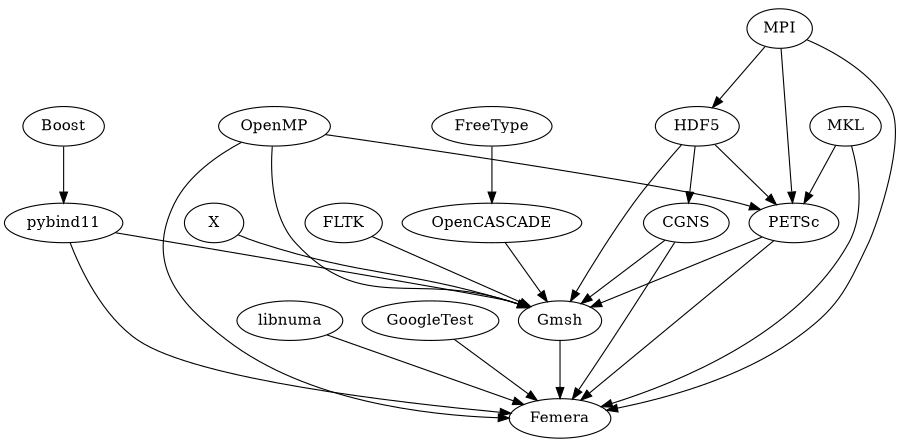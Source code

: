digraph "Femera dependencies" {
 overlap=scale;
 size="6,3";
 ratio="fill";
 fontsize="12";
 fontname="Helvetica";
 clusterrank="local";
 "OpenMP" -> "Femera"
 "MPI" -> "Femera"
 "libnuma" -> "Femera"
 "GoogleTest" -> "Femera"
 "pybind11" -> "Femera"
 "Boost" -> "pybind11"
 "Gmsh" -> "Femera"
 "OpenMP" -> "Gmsh"
 "pybind11" -> "Gmsh"
 "CGNS" -> "Gmsh"
 "HDF5" -> "Gmsh"
 "PETSc" -> "Gmsh"
 "FLTK" -> "Gmsh"
 "X" -> "Gmsh"
 "OpenCASCADE" -> "Gmsh"
 "FreeType" -> "OpenCASCADE"
 "MPI" -> "HDF5"
 "CGNS" -> "Femera"
 "HDF5" -> "CGNS"
 "PETSc" -> "Femera"
 "OpenMP" -> "PETSc"
 "MPI" -> "PETSc"
 "MKL" -> "PETSc"
 "HDF5" -> "PETSc"
 "MKL" -> "Femera"
 }
